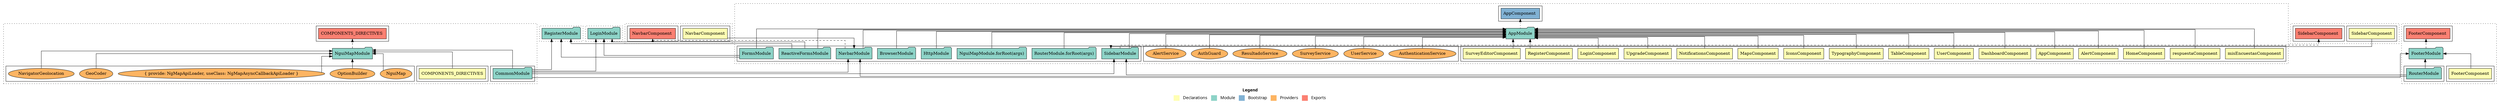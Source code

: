 digraph dependencies { node [shape="rect", style="filled", colorscheme=set312]; ranksep=0.4; compound=false; remincross=true; splines=true; splines=ortho; rankdir=LR; rankdir=TB; rankdir=BT; label=<<table BORDER="0"> <tr> <td colspan="5" align="center"><b>Legend</b></td> </tr> <tr> <td> <table BORDER="0"> <tr> <td bgcolor="#ffffb3" width="20"></td> <td>  Declarations</td> </tr> </table> </td> <td> <table BORDER="0"> <tr> <td bgcolor="#8dd3c7" width="20"></td> <td>  Module</td> </tr> </table> </td> <td> <table BORDER="0"> <tr> <td bgcolor="#80b1d3" width="20"></td> <td>  Bootstrap</td> </tr> </table> </td> <td> <table BORDER="0"> <tr> <td bgcolor="#fdb462" width="20"></td> <td>  Providers</td> </tr> </table> </td> <td> <table BORDER="0"> <tr> <td bgcolor="#fb8072" width="20"></td> <td>  Exports</td> </tr> </table> </td> </tr></table>>; ratio=compress; fontname="sans-serif";  subgraph "cluster_NguiMapModule" { label=""; style="dotted";node [shape="folder", fillcolor=1]; subgraph cluster_NguiMapModule_declarations { style="solid";node [style="filled", shape="rect"]; node [fillcolor=2]; "COMPONENTS_DIRECTIVES"; }  "COMPONENTS_DIRECTIVES" -> "NguiMapModule" [style="solid", lhead="cluster_NguiMapModule" ltail="cluster_NguiMapModule_declarations"]; subgraph "cluster_NguiMapModule_COMPONENTS_DIRECTIVES_providers" { style="solid";  }    subgraph cluster_NguiMapModule_imports { style="solid"; node [style="filled", fillcolor=1, shape="rect"];    "CommonModule" [label="CommonModule", shape="folder"];   }    "CommonModule" -> "NguiMapModule" [lhead="cluster_NguiMapModule", ltail="cluster_NguiMapModule_imports"];     subgraph cluster_NguiMapModule_exports { style="solid";node [style="filled", fillcolor=4, shape="rect"];"COMPONENTS_DIRECTIVES " [label="COMPONENTS_DIRECTIVES ", shape="rect"]}  "NguiMapModule" -> "COMPONENTS_DIRECTIVES " [style="dashed", ltail="cluster_NguiMapModule" lhead="cluster_NguiMapModule_exports"];    subgraph cluster_NguiMapModule_bootstrap { style="solid"; node [style="filled", fillcolor=5, shape="rect"];  }    subgraph cluster_NguiMapModule_providers { style="solid"; node [style="filled", fillcolor=6, shape="rect"];    "GeoCoder" [label="GeoCoder", shape="oval"];    "NavigatorGeolocation" [label="NavigatorGeolocation", shape="oval"];    "NguiMap" [label="NguiMap", shape="oval"];    "OptionBuilder" [label="OptionBuilder", shape="oval"];    "{ provide: NgMapApiLoader, useClass: NgMapAsyncCallbackApiLoader }" [label="{ provide: NgMapApiLoader, useClass: NgMapAsyncCallbackApiLoader }", shape="oval"];   }    "GeoCoder" -> "NguiMapModule" [lhead="cluster_NguiMapModule", ltail="cluster_NguiMapModule_providers"];    "NavigatorGeolocation" -> "NguiMapModule" [lhead="cluster_NguiMapModule", ltail="cluster_NguiMapModule_providers"];    "NguiMap" -> "NguiMapModule" [lhead="cluster_NguiMapModule", ltail="cluster_NguiMapModule_providers"];    "OptionBuilder" -> "NguiMapModule" [lhead="cluster_NguiMapModule", ltail="cluster_NguiMapModule_providers"];    "{ provide: NgMapApiLoader, useClass: NgMapAsyncCallbackApiLoader }" -> "NguiMapModule" [lhead="cluster_NguiMapModule", ltail="cluster_NguiMapModule_providers"];     }  subgraph "cluster_AppModule" { label=""; style="dotted";node [shape="folder", fillcolor=1]; subgraph cluster_AppModule_declarations { style="solid";node [style="filled", shape="rect"]; node [fillcolor=2]; "AppComponent"; node [fillcolor=2]; "DashboardComponent"; node [fillcolor=2]; "UserComponent"; node [fillcolor=2]; "TableComponent"; node [fillcolor=2]; "TypographyComponent"; node [fillcolor=2]; "IconsComponent"; node [fillcolor=2]; "MapsComponent"; node [fillcolor=2]; "NotificationsComponent"; node [fillcolor=2]; "UpgradeComponent"; node [fillcolor=2]; "LoginComponent"; node [fillcolor=2]; "RegisterComponent"; node [fillcolor=2]; "SurveyEditorComponent"; node [fillcolor=2]; "misEncuestasComponent"; node [fillcolor=2]; "respuestaComponent"; node [fillcolor=2]; "HomeComponent"; node [fillcolor=2]; "AlertComponent"; }  "AppComponent" -> "AppModule" [style="solid", lhead="cluster_AppModule" ltail="cluster_AppModule_declarations"]; subgraph "cluster_AppModule_AppComponent_providers" { style="solid";  }  "DashboardComponent" -> "AppModule" [style="solid", lhead="cluster_AppModule" ltail="cluster_AppModule_declarations"]; subgraph "cluster_AppModule_DashboardComponent_providers" { style="solid";  }  "UserComponent" -> "AppModule" [style="solid", lhead="cluster_AppModule" ltail="cluster_AppModule_declarations"]; subgraph "cluster_AppModule_UserComponent_providers" { style="solid";  }  "TableComponent" -> "AppModule" [style="solid", lhead="cluster_AppModule" ltail="cluster_AppModule_declarations"]; subgraph "cluster_AppModule_TableComponent_providers" { style="solid";  }  "TypographyComponent" -> "AppModule" [style="solid", lhead="cluster_AppModule" ltail="cluster_AppModule_declarations"]; subgraph "cluster_AppModule_TypographyComponent_providers" { style="solid";  }  "IconsComponent" -> "AppModule" [style="solid", lhead="cluster_AppModule" ltail="cluster_AppModule_declarations"]; subgraph "cluster_AppModule_IconsComponent_providers" { style="solid";  }  "MapsComponent" -> "AppModule" [style="solid", lhead="cluster_AppModule" ltail="cluster_AppModule_declarations"]; subgraph "cluster_AppModule_MapsComponent_providers" { style="solid";  }  "NotificationsComponent" -> "AppModule" [style="solid", lhead="cluster_AppModule" ltail="cluster_AppModule_declarations"]; subgraph "cluster_AppModule_NotificationsComponent_providers" { style="solid";  }  "UpgradeComponent" -> "AppModule" [style="solid", lhead="cluster_AppModule" ltail="cluster_AppModule_declarations"]; subgraph "cluster_AppModule_UpgradeComponent_providers" { style="solid";  }  "LoginComponent" -> "AppModule" [style="solid", lhead="cluster_AppModule" ltail="cluster_AppModule_declarations"]; subgraph "cluster_AppModule_LoginComponent_providers" { style="solid";  }  "RegisterComponent" -> "AppModule" [style="solid", lhead="cluster_AppModule" ltail="cluster_AppModule_declarations"]; subgraph "cluster_AppModule_RegisterComponent_providers" { style="solid";  }  "SurveyEditorComponent" -> "AppModule" [style="solid", lhead="cluster_AppModule" ltail="cluster_AppModule_declarations"]; subgraph "cluster_AppModule_SurveyEditorComponent_providers" { style="solid";  }  "misEncuestasComponent" -> "AppModule" [style="solid", lhead="cluster_AppModule" ltail="cluster_AppModule_declarations"]; subgraph "cluster_AppModule_misEncuestasComponent_providers" { style="solid";  }  "respuestaComponent" -> "AppModule" [style="solid", lhead="cluster_AppModule" ltail="cluster_AppModule_declarations"]; subgraph "cluster_AppModule_respuestaComponent_providers" { style="solid";  }  "HomeComponent" -> "AppModule" [style="solid", lhead="cluster_AppModule" ltail="cluster_AppModule_declarations"]; subgraph "cluster_AppModule_HomeComponent_providers" { style="solid";  }  "AlertComponent" -> "AppModule" [style="solid", lhead="cluster_AppModule" ltail="cluster_AppModule_declarations"]; subgraph "cluster_AppModule_AlertComponent_providers" { style="solid";  }    subgraph cluster_AppModule_imports { style="solid"; node [style="filled", fillcolor=1, shape="rect"];    "BrowserModule" [label="BrowserModule", shape="folder"];    "RouterModule.forRoot(args)" [label="RouterModule.forRoot(args)", shape="folder"];    "SidebarModule" [label="SidebarModule", shape="folder"];    "NavbarModule" [label="NavbarModule", shape="folder"];    "HttpModule" [label="HttpModule", shape="folder"];    "FormsModule" [label="FormsModule", shape="folder"];    "ReactiveFormsModule" [label="ReactiveFormsModule", shape="folder"];    "NguiMapModule.forRoot(args)" [label="NguiMapModule.forRoot(args)", shape="folder"];   }    "BrowserModule" -> "AppModule" [lhead="cluster_AppModule", ltail="cluster_AppModule_imports"];    "RouterModule.forRoot(args)" -> "AppModule" [lhead="cluster_AppModule", ltail="cluster_AppModule_imports"];    "SidebarModule" -> "AppModule" [lhead="cluster_AppModule", ltail="cluster_AppModule_imports"];    "NavbarModule" -> "AppModule" [lhead="cluster_AppModule", ltail="cluster_AppModule_imports"];    "HttpModule" -> "AppModule" [lhead="cluster_AppModule", ltail="cluster_AppModule_imports"];    "FormsModule" -> "AppModule" [lhead="cluster_AppModule", ltail="cluster_AppModule_imports"];    "ReactiveFormsModule" -> "AppModule" [lhead="cluster_AppModule", ltail="cluster_AppModule_imports"];    "NguiMapModule.forRoot(args)" -> "AppModule" [lhead="cluster_AppModule", ltail="cluster_AppModule_imports"];     subgraph cluster_AppModule_exports { style="solid";node [style="filled", fillcolor=4, shape="rect"];}    subgraph cluster_AppModule_bootstrap { style="solid"; node [style="filled", fillcolor=5, shape="rect"];  "AppComponent " [label="AppComponent ", shape="rect"]  }  "AppModule" -> "AppComponent " [style="dotted", lhead="cluster_AppModule_bootstrap" ltail="cluster_AppModule"];    subgraph cluster_AppModule_providers { style="solid"; node [style="filled", fillcolor=6, shape="rect"];    "SurveyService" [label="SurveyService", shape="oval"];    "ResultadoService" [label="ResultadoService", shape="oval"];    "AuthGuard" [label="AuthGuard", shape="oval"];    "AlertService" [label="AlertService", shape="oval"];    "AuthenticationService" [label="AuthenticationService", shape="oval"];    "UserService" [label="UserService", shape="oval"];   }    "SurveyService" -> "AppModule" [lhead="cluster_AppModule", ltail="cluster_AppModule_providers"];    "ResultadoService" -> "AppModule" [lhead="cluster_AppModule", ltail="cluster_AppModule_providers"];    "AuthGuard" -> "AppModule" [lhead="cluster_AppModule", ltail="cluster_AppModule_providers"];    "AlertService" -> "AppModule" [lhead="cluster_AppModule", ltail="cluster_AppModule_providers"];    "AuthenticationService" -> "AppModule" [lhead="cluster_AppModule", ltail="cluster_AppModule_providers"];    "UserService" -> "AppModule" [lhead="cluster_AppModule", ltail="cluster_AppModule_providers"];     }  subgraph "cluster_LoginModule" { label=""; style="dotted";node [shape="folder", fillcolor=1]; subgraph cluster_LoginModule_declarations { style="solid";node [style="filled", shape="rect"]; }    subgraph cluster_LoginModule_imports { style="solid"; node [style="filled", fillcolor=1, shape="rect"];    "CommonModule" [label="CommonModule", shape="folder"];    "ReactiveFormsModule" [label="ReactiveFormsModule", shape="folder"];    "FormsModule" [label="FormsModule", shape="folder"];   }    "CommonModule" -> "LoginModule" [lhead="cluster_LoginModule", ltail="cluster_LoginModule_imports"];    "ReactiveFormsModule" -> "LoginModule" [lhead="cluster_LoginModule", ltail="cluster_LoginModule_imports"];    "FormsModule" -> "LoginModule" [lhead="cluster_LoginModule", ltail="cluster_LoginModule_imports"];     subgraph cluster_LoginModule_exports { style="solid";node [style="filled", fillcolor=4, shape="rect"];}    subgraph cluster_LoginModule_bootstrap { style="solid"; node [style="filled", fillcolor=5, shape="rect"];  }    subgraph cluster_LoginModule_providers { style="solid"; node [style="filled", fillcolor=6, shape="rect"];   }     }  subgraph "cluster_RegisterModule" { label=""; style="dotted";node [shape="folder", fillcolor=1]; subgraph cluster_RegisterModule_declarations { style="solid";node [style="filled", shape="rect"]; }    subgraph cluster_RegisterModule_imports { style="solid"; node [style="filled", fillcolor=1, shape="rect"];    "CommonModule" [label="CommonModule", shape="folder"];    "ReactiveFormsModule" [label="ReactiveFormsModule", shape="folder"];    "FormsModule" [label="FormsModule", shape="folder"];   }    "CommonModule" -> "RegisterModule" [lhead="cluster_RegisterModule", ltail="cluster_RegisterModule_imports"];    "ReactiveFormsModule" -> "RegisterModule" [lhead="cluster_RegisterModule", ltail="cluster_RegisterModule_imports"];    "FormsModule" -> "RegisterModule" [lhead="cluster_RegisterModule", ltail="cluster_RegisterModule_imports"];     subgraph cluster_RegisterModule_exports { style="solid";node [style="filled", fillcolor=4, shape="rect"];}    subgraph cluster_RegisterModule_bootstrap { style="solid"; node [style="filled", fillcolor=5, shape="rect"];  }    subgraph cluster_RegisterModule_providers { style="solid"; node [style="filled", fillcolor=6, shape="rect"];   }     }  subgraph "cluster_FooterModule" { label=""; style="dotted";node [shape="folder", fillcolor=1]; subgraph cluster_FooterModule_declarations { style="solid";node [style="filled", shape="rect"]; node [fillcolor=2]; "FooterComponent"; }  "FooterComponent" -> "FooterModule" [style="solid", lhead="cluster_FooterModule" ltail="cluster_FooterModule_declarations"]; subgraph "cluster_FooterModule_FooterComponent_providers" { style="solid";  }    subgraph cluster_FooterModule_imports { style="solid"; node [style="filled", fillcolor=1, shape="rect"];    "RouterModule" [label="RouterModule", shape="folder"];    "CommonModule" [label="CommonModule", shape="folder"];   }    "RouterModule" -> "FooterModule" [lhead="cluster_FooterModule", ltail="cluster_FooterModule_imports"];    "CommonModule" -> "FooterModule" [lhead="cluster_FooterModule", ltail="cluster_FooterModule_imports"];     subgraph cluster_FooterModule_exports { style="solid";node [style="filled", fillcolor=4, shape="rect"];"FooterComponent " [label="FooterComponent ", shape="rect"]}  "FooterModule" -> "FooterComponent " [style="dashed", ltail="cluster_FooterModule" lhead="cluster_FooterModule_exports"];    subgraph cluster_FooterModule_bootstrap { style="solid"; node [style="filled", fillcolor=5, shape="rect"];  }    subgraph cluster_FooterModule_providers { style="solid"; node [style="filled", fillcolor=6, shape="rect"];   }     }  subgraph "cluster_NavbarModule" { label=""; style="dotted";node [shape="folder", fillcolor=1]; subgraph cluster_NavbarModule_declarations { style="solid";node [style="filled", shape="rect"]; node [fillcolor=2]; "NavbarComponent"; }  "NavbarComponent" -> "NavbarModule" [style="solid", lhead="cluster_NavbarModule" ltail="cluster_NavbarModule_declarations"]; subgraph "cluster_NavbarModule_NavbarComponent_providers" { style="solid";  }    subgraph cluster_NavbarModule_imports { style="solid"; node [style="filled", fillcolor=1, shape="rect"];    "RouterModule" [label="RouterModule", shape="folder"];    "CommonModule" [label="CommonModule", shape="folder"];   }    "RouterModule" -> "NavbarModule" [lhead="cluster_NavbarModule", ltail="cluster_NavbarModule_imports"];    "CommonModule" -> "NavbarModule" [lhead="cluster_NavbarModule", ltail="cluster_NavbarModule_imports"];     subgraph cluster_NavbarModule_exports { style="solid";node [style="filled", fillcolor=4, shape="rect"];"NavbarComponent " [label="NavbarComponent ", shape="rect"]}  "NavbarModule" -> "NavbarComponent " [style="dashed", ltail="cluster_NavbarModule" lhead="cluster_NavbarModule_exports"];    subgraph cluster_NavbarModule_bootstrap { style="solid"; node [style="filled", fillcolor=5, shape="rect"];  }    subgraph cluster_NavbarModule_providers { style="solid"; node [style="filled", fillcolor=6, shape="rect"];   }     }  subgraph "cluster_SidebarModule" { label=""; style="dotted";node [shape="folder", fillcolor=1]; subgraph cluster_SidebarModule_declarations { style="solid";node [style="filled", shape="rect"]; node [fillcolor=2]; "SidebarComponent"; }  "SidebarComponent" -> "SidebarModule" [style="solid", lhead="cluster_SidebarModule" ltail="cluster_SidebarModule_declarations"]; subgraph "cluster_SidebarModule_SidebarComponent_providers" { style="solid";  }    subgraph cluster_SidebarModule_imports { style="solid"; node [style="filled", fillcolor=1, shape="rect"];    "RouterModule" [label="RouterModule", shape="folder"];    "CommonModule" [label="CommonModule", shape="folder"];   }    "RouterModule" -> "SidebarModule" [lhead="cluster_SidebarModule", ltail="cluster_SidebarModule_imports"];    "CommonModule" -> "SidebarModule" [lhead="cluster_SidebarModule", ltail="cluster_SidebarModule_imports"];     subgraph cluster_SidebarModule_exports { style="solid";node [style="filled", fillcolor=4, shape="rect"];"SidebarComponent " [label="SidebarComponent ", shape="rect"]}  "SidebarModule" -> "SidebarComponent " [style="dashed", ltail="cluster_SidebarModule" lhead="cluster_SidebarModule_exports"];    subgraph cluster_SidebarModule_bootstrap { style="solid"; node [style="filled", fillcolor=5, shape="rect"];  }    subgraph cluster_SidebarModule_providers { style="solid"; node [style="filled", fillcolor=6, shape="rect"];   }     }  }